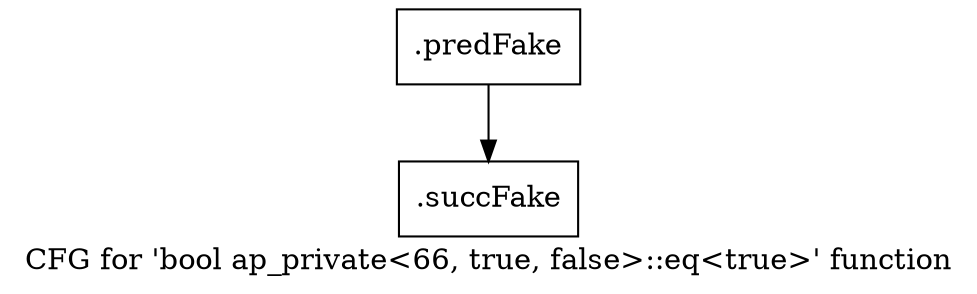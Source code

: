 digraph "CFG for 'bool ap_private\<66, true, false\>::eq\<true\>' function" {
	label="CFG for 'bool ap_private\<66, true, false\>::eq\<true\>' function";

	Node0x5f4a390 [shape=record,filename="",linenumber="",label="{.predFake}"];
	Node0x5f4a390 -> Node0x6302d20[ callList="" memoryops="" filename="/mnt/xilinx/Vitis_HLS/2021.2/include/etc/ap_private.h" execusionnum="0"];
	Node0x6302d20 [shape=record,filename="/mnt/xilinx/Vitis_HLS/2021.2/include/etc/ap_private.h",linenumber="5299",label="{.succFake}"];
}
